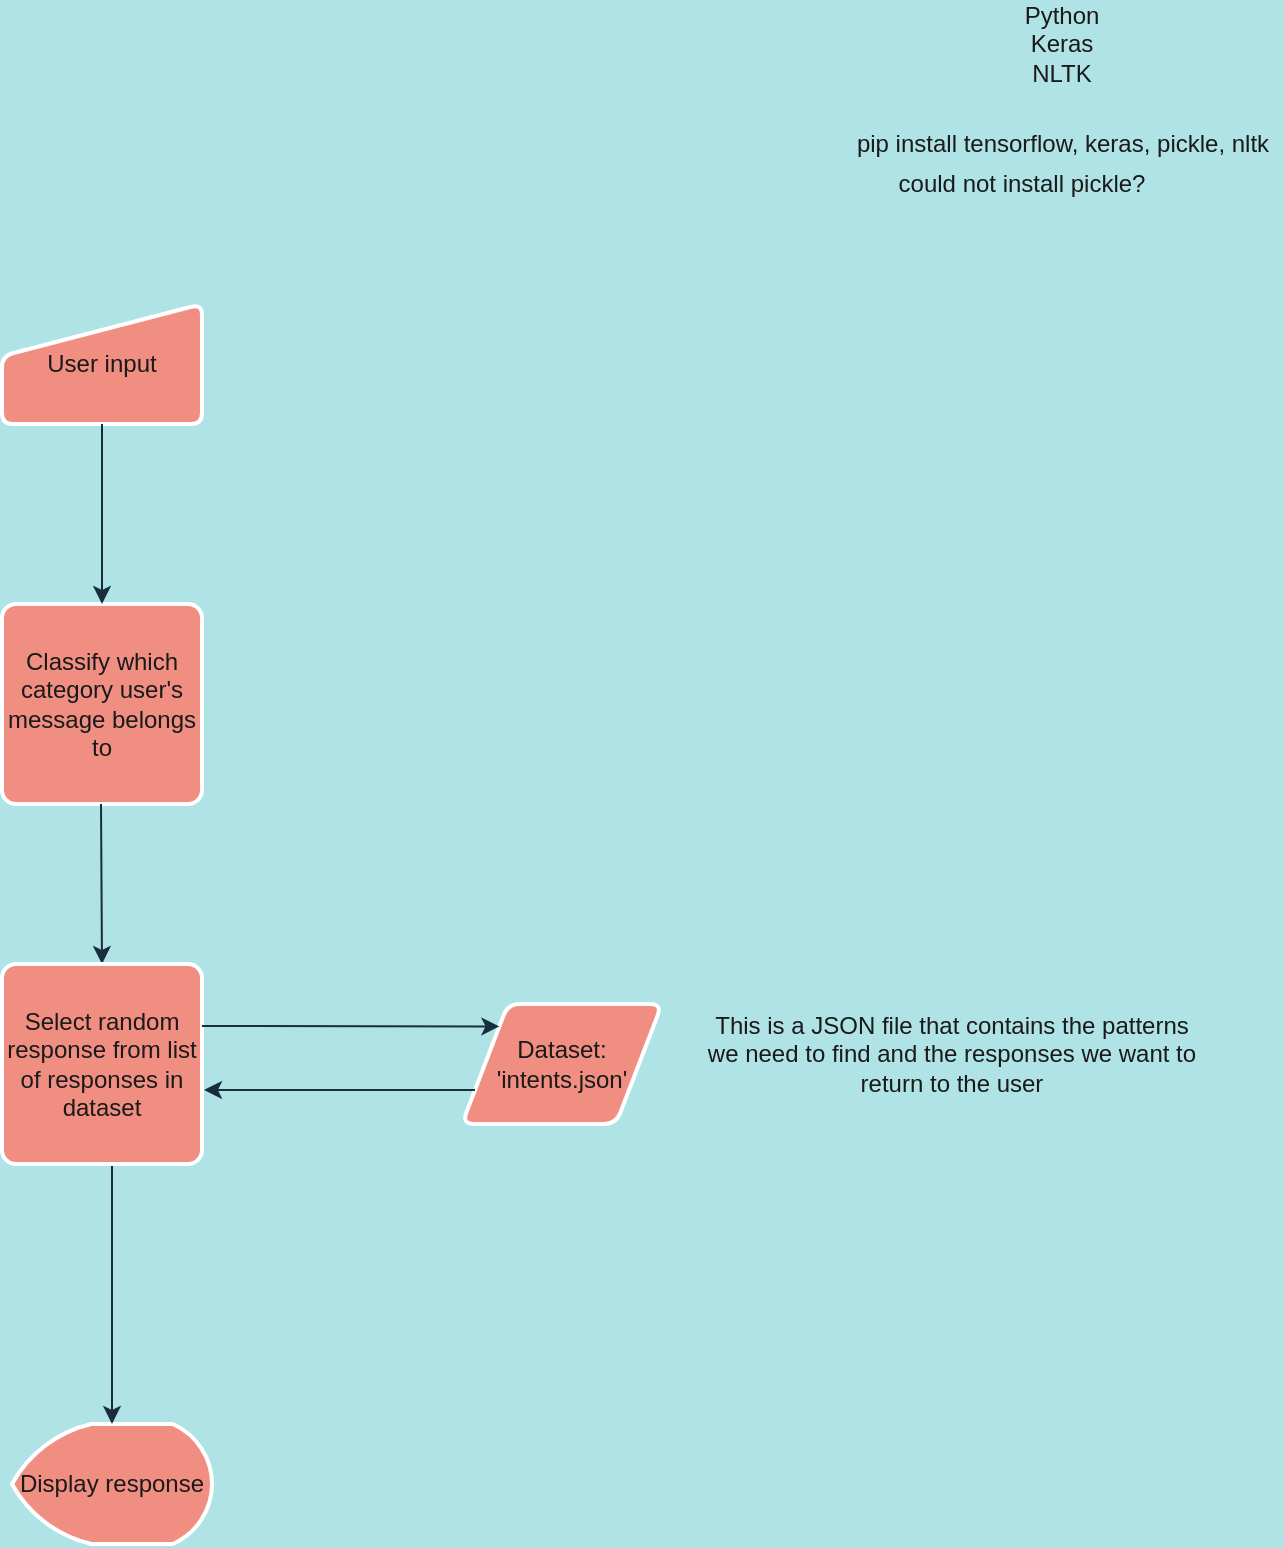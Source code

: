 <mxfile version="14.5.6" type="github">
  <diagram id="7nECYnvUzKPOILx6_Tkv" name="Page-1">
    <mxGraphModel dx="913" dy="1039" grid="1" gridSize="10" guides="1" tooltips="1" connect="1" arrows="1" fold="1" page="1" pageScale="1" pageWidth="827" pageHeight="1169" background="#B0E3E6" math="0" shadow="0">
      <root>
        <mxCell id="0" />
        <mxCell id="1" parent="0" />
        <mxCell id="HnSEGVBt5WXFBmfd8ti2-1" value="User input" style="html=1;strokeWidth=2;shape=manualInput;whiteSpace=wrap;rounded=1;size=26;arcSize=11;fillColor=#F08E81;strokeColor=#FFFFFF;fontColor=#1A1A1A;" vertex="1" parent="1">
          <mxGeometry x="170" y="170" width="100" height="60" as="geometry" />
        </mxCell>
        <mxCell id="HnSEGVBt5WXFBmfd8ti2-3" value="Classify which category user&#39;s message belongs to" style="rounded=1;whiteSpace=wrap;html=1;absoluteArcSize=1;arcSize=14;strokeWidth=2;fillColor=#F08E81;strokeColor=#FFFFFF;fontColor=#1A1A1A;" vertex="1" parent="1">
          <mxGeometry x="170" y="320" width="100" height="100" as="geometry" />
        </mxCell>
        <mxCell id="HnSEGVBt5WXFBmfd8ti2-5" value="Display response" style="strokeWidth=2;html=1;shape=mxgraph.flowchart.display;whiteSpace=wrap;fillColor=#F08E81;strokeColor=#FFFFFF;fontColor=#1A1A1A;" vertex="1" parent="1">
          <mxGeometry x="175" y="730" width="100" height="60" as="geometry" />
        </mxCell>
        <mxCell id="HnSEGVBt5WXFBmfd8ti2-6" value="" style="endArrow=classic;html=1;exitX=0.5;exitY=1;exitDx=0;exitDy=0;entryX=0.5;entryY=0;entryDx=0;entryDy=0;strokeColor=#182E3E;fontColor=#1A1A1A;labelBackgroundColor=#B0E3E6;" edge="1" parent="1" source="HnSEGVBt5WXFBmfd8ti2-1" target="HnSEGVBt5WXFBmfd8ti2-3">
          <mxGeometry width="50" height="50" relative="1" as="geometry">
            <mxPoint x="390" y="560" as="sourcePoint" />
            <mxPoint x="440" y="510" as="targetPoint" />
          </mxGeometry>
        </mxCell>
        <mxCell id="HnSEGVBt5WXFBmfd8ti2-8" value="" style="endArrow=classic;html=1;exitX=0.5;exitY=1;exitDx=0;exitDy=0;strokeColor=#182E3E;fontColor=#1A1A1A;labelBackgroundColor=#B0E3E6;" edge="1" parent="1">
          <mxGeometry width="50" height="50" relative="1" as="geometry">
            <mxPoint x="219.5" y="420" as="sourcePoint" />
            <mxPoint x="220" y="500" as="targetPoint" />
          </mxGeometry>
        </mxCell>
        <mxCell id="HnSEGVBt5WXFBmfd8ti2-9" value="" style="endArrow=classic;html=1;entryX=0.5;entryY=0;entryDx=0;entryDy=0;entryPerimeter=0;strokeColor=#182E3E;fontColor=#1A1A1A;labelBackgroundColor=#B0E3E6;" edge="1" parent="1" target="HnSEGVBt5WXFBmfd8ti2-5">
          <mxGeometry width="50" height="50" relative="1" as="geometry">
            <mxPoint x="225" y="600" as="sourcePoint" />
            <mxPoint x="225" y="705" as="targetPoint" />
          </mxGeometry>
        </mxCell>
        <mxCell id="HnSEGVBt5WXFBmfd8ti2-10" value="Dataset: &#39;intents.json&#39;" style="shape=parallelogram;html=1;strokeWidth=2;perimeter=parallelogramPerimeter;whiteSpace=wrap;rounded=1;arcSize=12;size=0.23;sketch=0;fillColor=#F08E81;fontColor=#1A1A1A;strokeColor=#FFFFFF;" vertex="1" parent="1">
          <mxGeometry x="400" y="520" width="100" height="60" as="geometry" />
        </mxCell>
        <mxCell id="HnSEGVBt5WXFBmfd8ti2-11" value="Select random response from list of responses in dataset" style="rounded=1;whiteSpace=wrap;html=1;absoluteArcSize=1;arcSize=14;strokeWidth=2;sketch=0;fillColor=#F08E81;fontColor=#1A1A1A;strokeColor=#FFFFFF;" vertex="1" parent="1">
          <mxGeometry x="170" y="500" width="100" height="100" as="geometry" />
        </mxCell>
        <mxCell id="HnSEGVBt5WXFBmfd8ti2-12" value="" style="endArrow=classic;html=1;strokeColor=#182E3E;fontColor=#1A1A1A;entryX=0;entryY=0;entryDx=0;entryDy=0;labelBackgroundColor=#B0E3E6;" edge="1" parent="1" target="HnSEGVBt5WXFBmfd8ti2-10">
          <mxGeometry width="50" height="50" relative="1" as="geometry">
            <mxPoint x="270" y="531" as="sourcePoint" />
            <mxPoint x="440" y="510" as="targetPoint" />
          </mxGeometry>
        </mxCell>
        <mxCell id="HnSEGVBt5WXFBmfd8ti2-13" value="" style="endArrow=classic;html=1;strokeColor=#182E3E;fontColor=#1A1A1A;exitX=0;exitY=0.75;exitDx=0;exitDy=0;labelBackgroundColor=#B0E3E6;" edge="1" parent="1" source="HnSEGVBt5WXFBmfd8ti2-10">
          <mxGeometry width="50" height="50" relative="1" as="geometry">
            <mxPoint x="390" y="560" as="sourcePoint" />
            <mxPoint x="271" y="563" as="targetPoint" />
          </mxGeometry>
        </mxCell>
        <mxCell id="HnSEGVBt5WXFBmfd8ti2-14" value="This is a JSON file that contains the patterns we need to find and the responses we want to return to the user" style="text;html=1;strokeColor=none;fillColor=none;align=center;verticalAlign=middle;whiteSpace=wrap;rounded=0;sketch=0;fontColor=#1A1A1A;" vertex="1" parent="1">
          <mxGeometry x="520" y="530" width="250" height="30" as="geometry" />
        </mxCell>
        <mxCell id="HnSEGVBt5WXFBmfd8ti2-15" value="&lt;div&gt;Python&lt;/div&gt;&lt;div&gt;Keras&lt;/div&gt;&lt;div&gt;NLTK&lt;br&gt;&lt;/div&gt;" style="text;html=1;strokeColor=none;fillColor=none;align=center;verticalAlign=middle;whiteSpace=wrap;rounded=0;sketch=0;fontColor=#1A1A1A;" vertex="1" parent="1">
          <mxGeometry x="680" y="30" width="40" height="20" as="geometry" />
        </mxCell>
        <mxCell id="HnSEGVBt5WXFBmfd8ti2-16" value="pip install tensorflow, keras, pickle, nltk" style="text;html=1;align=center;verticalAlign=middle;resizable=0;points=[];autosize=1;fontColor=#1A1A1A;" vertex="1" parent="1">
          <mxGeometry x="590" y="80" width="220" height="20" as="geometry" />
        </mxCell>
        <mxCell id="HnSEGVBt5WXFBmfd8ti2-17" value="could not install pickle?" style="text;html=1;strokeColor=none;fillColor=none;align=center;verticalAlign=middle;whiteSpace=wrap;rounded=0;sketch=0;fontColor=#1A1A1A;" vertex="1" parent="1">
          <mxGeometry x="600" y="100" width="160" height="20" as="geometry" />
        </mxCell>
      </root>
    </mxGraphModel>
  </diagram>
</mxfile>
